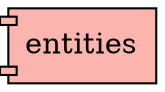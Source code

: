 digraph {
    node [fillcolor="1", style="filled", colorscheme="pastel19", shape="component"]
    c [label="entities"]
}


